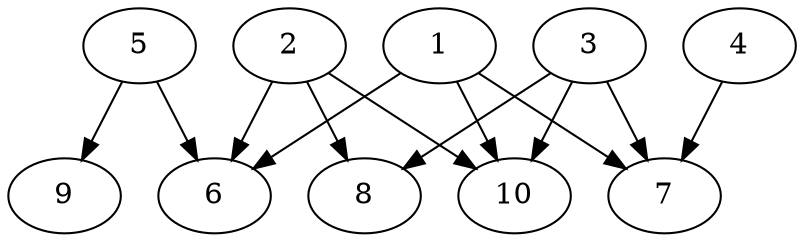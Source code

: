 // DAG automatically generated by daggen at Thu Oct  3 13:58:05 2019
// ./daggen --dot -n 10 --ccr 0.4 --fat 0.9 --regular 0.7 --density 0.7 --mindata 5242880 --maxdata 52428800 
digraph G {
  1 [size="36915200", alpha="0.03", expect_size="14766080"] 
  1 -> 6 [size ="14766080"]
  1 -> 7 [size ="14766080"]
  1 -> 10 [size ="14766080"]
  2 [size="104563200", alpha="0.09", expect_size="41825280"] 
  2 -> 6 [size ="41825280"]
  2 -> 8 [size ="41825280"]
  2 -> 10 [size ="41825280"]
  3 [size="70307840", alpha="0.12", expect_size="28123136"] 
  3 -> 7 [size ="28123136"]
  3 -> 8 [size ="28123136"]
  3 -> 10 [size ="28123136"]
  4 [size="111692800", alpha="0.02", expect_size="44677120"] 
  4 -> 7 [size ="44677120"]
  5 [size="53724160", alpha="0.12", expect_size="21489664"] 
  5 -> 6 [size ="21489664"]
  5 -> 9 [size ="21489664"]
  6 [size="55521280", alpha="0.19", expect_size="22208512"] 
  7 [size="107522560", alpha="0.16", expect_size="43009024"] 
  8 [size="85409280", alpha="0.10", expect_size="34163712"] 
  9 [size="125877760", alpha="0.16", expect_size="50351104"] 
  10 [size="129428480", alpha="0.17", expect_size="51771392"] 
}
